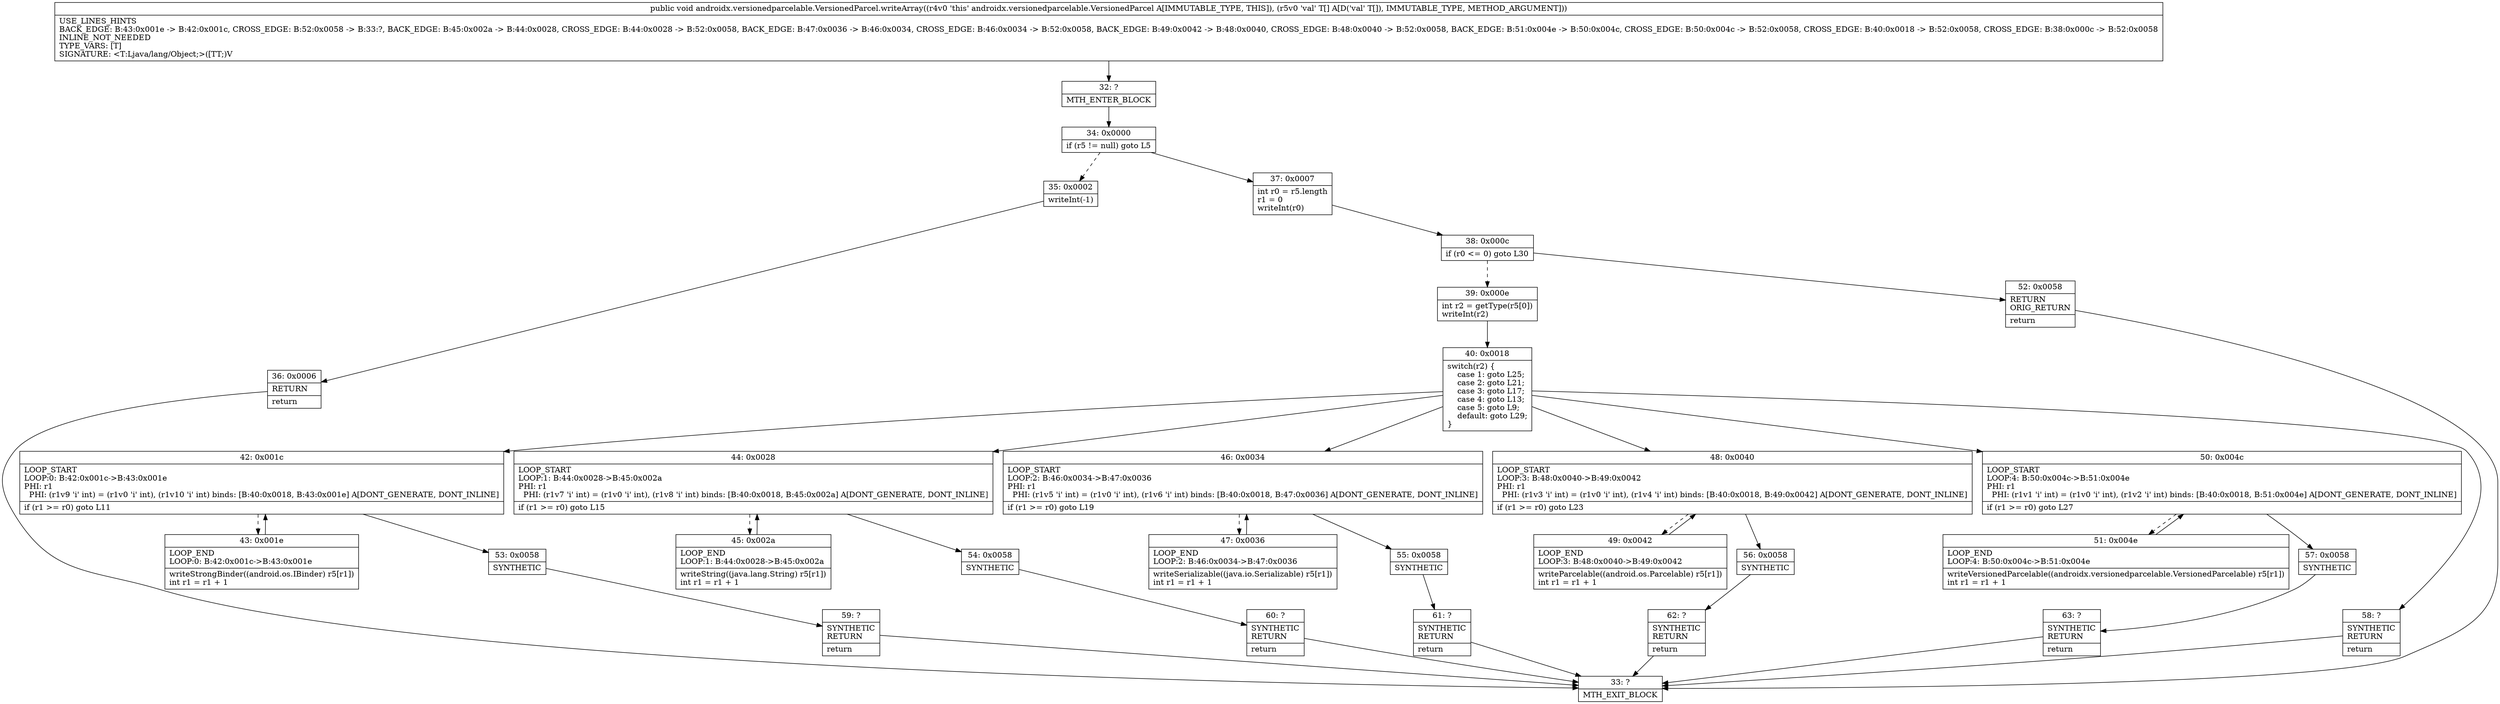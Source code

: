 digraph "CFG forandroidx.versionedparcelable.VersionedParcel.writeArray([Ljava\/lang\/Object;)V" {
Node_32 [shape=record,label="{32\:\ ?|MTH_ENTER_BLOCK\l}"];
Node_34 [shape=record,label="{34\:\ 0x0000|if (r5 != null) goto L5\l}"];
Node_35 [shape=record,label="{35\:\ 0x0002|writeInt(\-1)\l}"];
Node_36 [shape=record,label="{36\:\ 0x0006|RETURN\l|return\l}"];
Node_33 [shape=record,label="{33\:\ ?|MTH_EXIT_BLOCK\l}"];
Node_37 [shape=record,label="{37\:\ 0x0007|int r0 = r5.length\lr1 = 0\lwriteInt(r0)\l}"];
Node_38 [shape=record,label="{38\:\ 0x000c|if (r0 \<= 0) goto L30\l}"];
Node_39 [shape=record,label="{39\:\ 0x000e|int r2 = getType(r5[0])\lwriteInt(r2)\l}"];
Node_40 [shape=record,label="{40\:\ 0x0018|switch(r2) \{\l    case 1: goto L25;\l    case 2: goto L21;\l    case 3: goto L17;\l    case 4: goto L13;\l    case 5: goto L9;\l    default: goto L29;\l\}\l}"];
Node_42 [shape=record,label="{42\:\ 0x001c|LOOP_START\lLOOP:0: B:42:0x001c\-\>B:43:0x001e\lPHI: r1 \l  PHI: (r1v9 'i' int) = (r1v0 'i' int), (r1v10 'i' int) binds: [B:40:0x0018, B:43:0x001e] A[DONT_GENERATE, DONT_INLINE]\l|if (r1 \>= r0) goto L11\l}"];
Node_43 [shape=record,label="{43\:\ 0x001e|LOOP_END\lLOOP:0: B:42:0x001c\-\>B:43:0x001e\l|writeStrongBinder((android.os.IBinder) r5[r1])\lint r1 = r1 + 1\l}"];
Node_53 [shape=record,label="{53\:\ 0x0058|SYNTHETIC\l}"];
Node_59 [shape=record,label="{59\:\ ?|SYNTHETIC\lRETURN\l|return\l}"];
Node_44 [shape=record,label="{44\:\ 0x0028|LOOP_START\lLOOP:1: B:44:0x0028\-\>B:45:0x002a\lPHI: r1 \l  PHI: (r1v7 'i' int) = (r1v0 'i' int), (r1v8 'i' int) binds: [B:40:0x0018, B:45:0x002a] A[DONT_GENERATE, DONT_INLINE]\l|if (r1 \>= r0) goto L15\l}"];
Node_45 [shape=record,label="{45\:\ 0x002a|LOOP_END\lLOOP:1: B:44:0x0028\-\>B:45:0x002a\l|writeString((java.lang.String) r5[r1])\lint r1 = r1 + 1\l}"];
Node_54 [shape=record,label="{54\:\ 0x0058|SYNTHETIC\l}"];
Node_60 [shape=record,label="{60\:\ ?|SYNTHETIC\lRETURN\l|return\l}"];
Node_46 [shape=record,label="{46\:\ 0x0034|LOOP_START\lLOOP:2: B:46:0x0034\-\>B:47:0x0036\lPHI: r1 \l  PHI: (r1v5 'i' int) = (r1v0 'i' int), (r1v6 'i' int) binds: [B:40:0x0018, B:47:0x0036] A[DONT_GENERATE, DONT_INLINE]\l|if (r1 \>= r0) goto L19\l}"];
Node_47 [shape=record,label="{47\:\ 0x0036|LOOP_END\lLOOP:2: B:46:0x0034\-\>B:47:0x0036\l|writeSerializable((java.io.Serializable) r5[r1])\lint r1 = r1 + 1\l}"];
Node_55 [shape=record,label="{55\:\ 0x0058|SYNTHETIC\l}"];
Node_61 [shape=record,label="{61\:\ ?|SYNTHETIC\lRETURN\l|return\l}"];
Node_48 [shape=record,label="{48\:\ 0x0040|LOOP_START\lLOOP:3: B:48:0x0040\-\>B:49:0x0042\lPHI: r1 \l  PHI: (r1v3 'i' int) = (r1v0 'i' int), (r1v4 'i' int) binds: [B:40:0x0018, B:49:0x0042] A[DONT_GENERATE, DONT_INLINE]\l|if (r1 \>= r0) goto L23\l}"];
Node_49 [shape=record,label="{49\:\ 0x0042|LOOP_END\lLOOP:3: B:48:0x0040\-\>B:49:0x0042\l|writeParcelable((android.os.Parcelable) r5[r1])\lint r1 = r1 + 1\l}"];
Node_56 [shape=record,label="{56\:\ 0x0058|SYNTHETIC\l}"];
Node_62 [shape=record,label="{62\:\ ?|SYNTHETIC\lRETURN\l|return\l}"];
Node_50 [shape=record,label="{50\:\ 0x004c|LOOP_START\lLOOP:4: B:50:0x004c\-\>B:51:0x004e\lPHI: r1 \l  PHI: (r1v1 'i' int) = (r1v0 'i' int), (r1v2 'i' int) binds: [B:40:0x0018, B:51:0x004e] A[DONT_GENERATE, DONT_INLINE]\l|if (r1 \>= r0) goto L27\l}"];
Node_51 [shape=record,label="{51\:\ 0x004e|LOOP_END\lLOOP:4: B:50:0x004c\-\>B:51:0x004e\l|writeVersionedParcelable((androidx.versionedparcelable.VersionedParcelable) r5[r1])\lint r1 = r1 + 1\l}"];
Node_57 [shape=record,label="{57\:\ 0x0058|SYNTHETIC\l}"];
Node_63 [shape=record,label="{63\:\ ?|SYNTHETIC\lRETURN\l|return\l}"];
Node_58 [shape=record,label="{58\:\ ?|SYNTHETIC\lRETURN\l|return\l}"];
Node_52 [shape=record,label="{52\:\ 0x0058|RETURN\lORIG_RETURN\l|return\l}"];
MethodNode[shape=record,label="{public void androidx.versionedparcelable.VersionedParcel.writeArray((r4v0 'this' androidx.versionedparcelable.VersionedParcel A[IMMUTABLE_TYPE, THIS]), (r5v0 'val' T[] A[D('val' T[]), IMMUTABLE_TYPE, METHOD_ARGUMENT]))  | USE_LINES_HINTS\lBACK_EDGE: B:43:0x001e \-\> B:42:0x001c, CROSS_EDGE: B:52:0x0058 \-\> B:33:?, BACK_EDGE: B:45:0x002a \-\> B:44:0x0028, CROSS_EDGE: B:44:0x0028 \-\> B:52:0x0058, BACK_EDGE: B:47:0x0036 \-\> B:46:0x0034, CROSS_EDGE: B:46:0x0034 \-\> B:52:0x0058, BACK_EDGE: B:49:0x0042 \-\> B:48:0x0040, CROSS_EDGE: B:48:0x0040 \-\> B:52:0x0058, BACK_EDGE: B:51:0x004e \-\> B:50:0x004c, CROSS_EDGE: B:50:0x004c \-\> B:52:0x0058, CROSS_EDGE: B:40:0x0018 \-\> B:52:0x0058, CROSS_EDGE: B:38:0x000c \-\> B:52:0x0058\lINLINE_NOT_NEEDED\lTYPE_VARS: [T]\lSIGNATURE: \<T:Ljava\/lang\/Object;\>([TT;)V\l}"];
MethodNode -> Node_32;Node_32 -> Node_34;
Node_34 -> Node_35[style=dashed];
Node_34 -> Node_37;
Node_35 -> Node_36;
Node_36 -> Node_33;
Node_37 -> Node_38;
Node_38 -> Node_39[style=dashed];
Node_38 -> Node_52;
Node_39 -> Node_40;
Node_40 -> Node_42;
Node_40 -> Node_44;
Node_40 -> Node_46;
Node_40 -> Node_48;
Node_40 -> Node_50;
Node_40 -> Node_58;
Node_42 -> Node_43[style=dashed];
Node_42 -> Node_53;
Node_43 -> Node_42;
Node_53 -> Node_59;
Node_59 -> Node_33;
Node_44 -> Node_45[style=dashed];
Node_44 -> Node_54;
Node_45 -> Node_44;
Node_54 -> Node_60;
Node_60 -> Node_33;
Node_46 -> Node_47[style=dashed];
Node_46 -> Node_55;
Node_47 -> Node_46;
Node_55 -> Node_61;
Node_61 -> Node_33;
Node_48 -> Node_49[style=dashed];
Node_48 -> Node_56;
Node_49 -> Node_48;
Node_56 -> Node_62;
Node_62 -> Node_33;
Node_50 -> Node_51[style=dashed];
Node_50 -> Node_57;
Node_51 -> Node_50;
Node_57 -> Node_63;
Node_63 -> Node_33;
Node_58 -> Node_33;
Node_52 -> Node_33;
}

